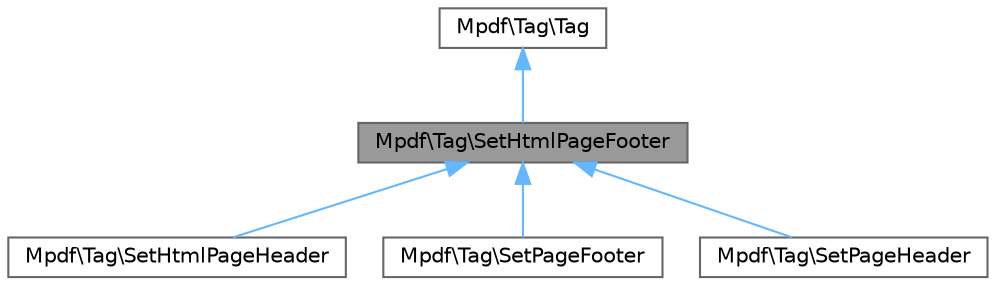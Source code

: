 digraph "Mpdf\Tag\SetHtmlPageFooter"
{
 // LATEX_PDF_SIZE
  bgcolor="transparent";
  edge [fontname=Helvetica,fontsize=10,labelfontname=Helvetica,labelfontsize=10];
  node [fontname=Helvetica,fontsize=10,shape=box,height=0.2,width=0.4];
  Node1 [id="Node000001",label="Mpdf\\Tag\\SetHtmlPageFooter",height=0.2,width=0.4,color="gray40", fillcolor="grey60", style="filled", fontcolor="black",tooltip=" "];
  Node2 -> Node1 [id="edge1_Node000001_Node000002",dir="back",color="steelblue1",style="solid",tooltip=" "];
  Node2 [id="Node000002",label="Mpdf\\Tag\\Tag",height=0.2,width=0.4,color="gray40", fillcolor="white", style="filled",URL="$classMpdf_1_1Tag_1_1Tag.html",tooltip=" "];
  Node1 -> Node3 [id="edge2_Node000001_Node000003",dir="back",color="steelblue1",style="solid",tooltip=" "];
  Node3 [id="Node000003",label="Mpdf\\Tag\\SetHtmlPageHeader",height=0.2,width=0.4,color="gray40", fillcolor="white", style="filled",URL="$classMpdf_1_1Tag_1_1SetHtmlPageHeader.html",tooltip=" "];
  Node1 -> Node4 [id="edge3_Node000001_Node000004",dir="back",color="steelblue1",style="solid",tooltip=" "];
  Node4 [id="Node000004",label="Mpdf\\Tag\\SetPageFooter",height=0.2,width=0.4,color="gray40", fillcolor="white", style="filled",URL="$classMpdf_1_1Tag_1_1SetPageFooter.html",tooltip=" "];
  Node1 -> Node5 [id="edge4_Node000001_Node000005",dir="back",color="steelblue1",style="solid",tooltip=" "];
  Node5 [id="Node000005",label="Mpdf\\Tag\\SetPageHeader",height=0.2,width=0.4,color="gray40", fillcolor="white", style="filled",URL="$classMpdf_1_1Tag_1_1SetPageHeader.html",tooltip=" "];
}
